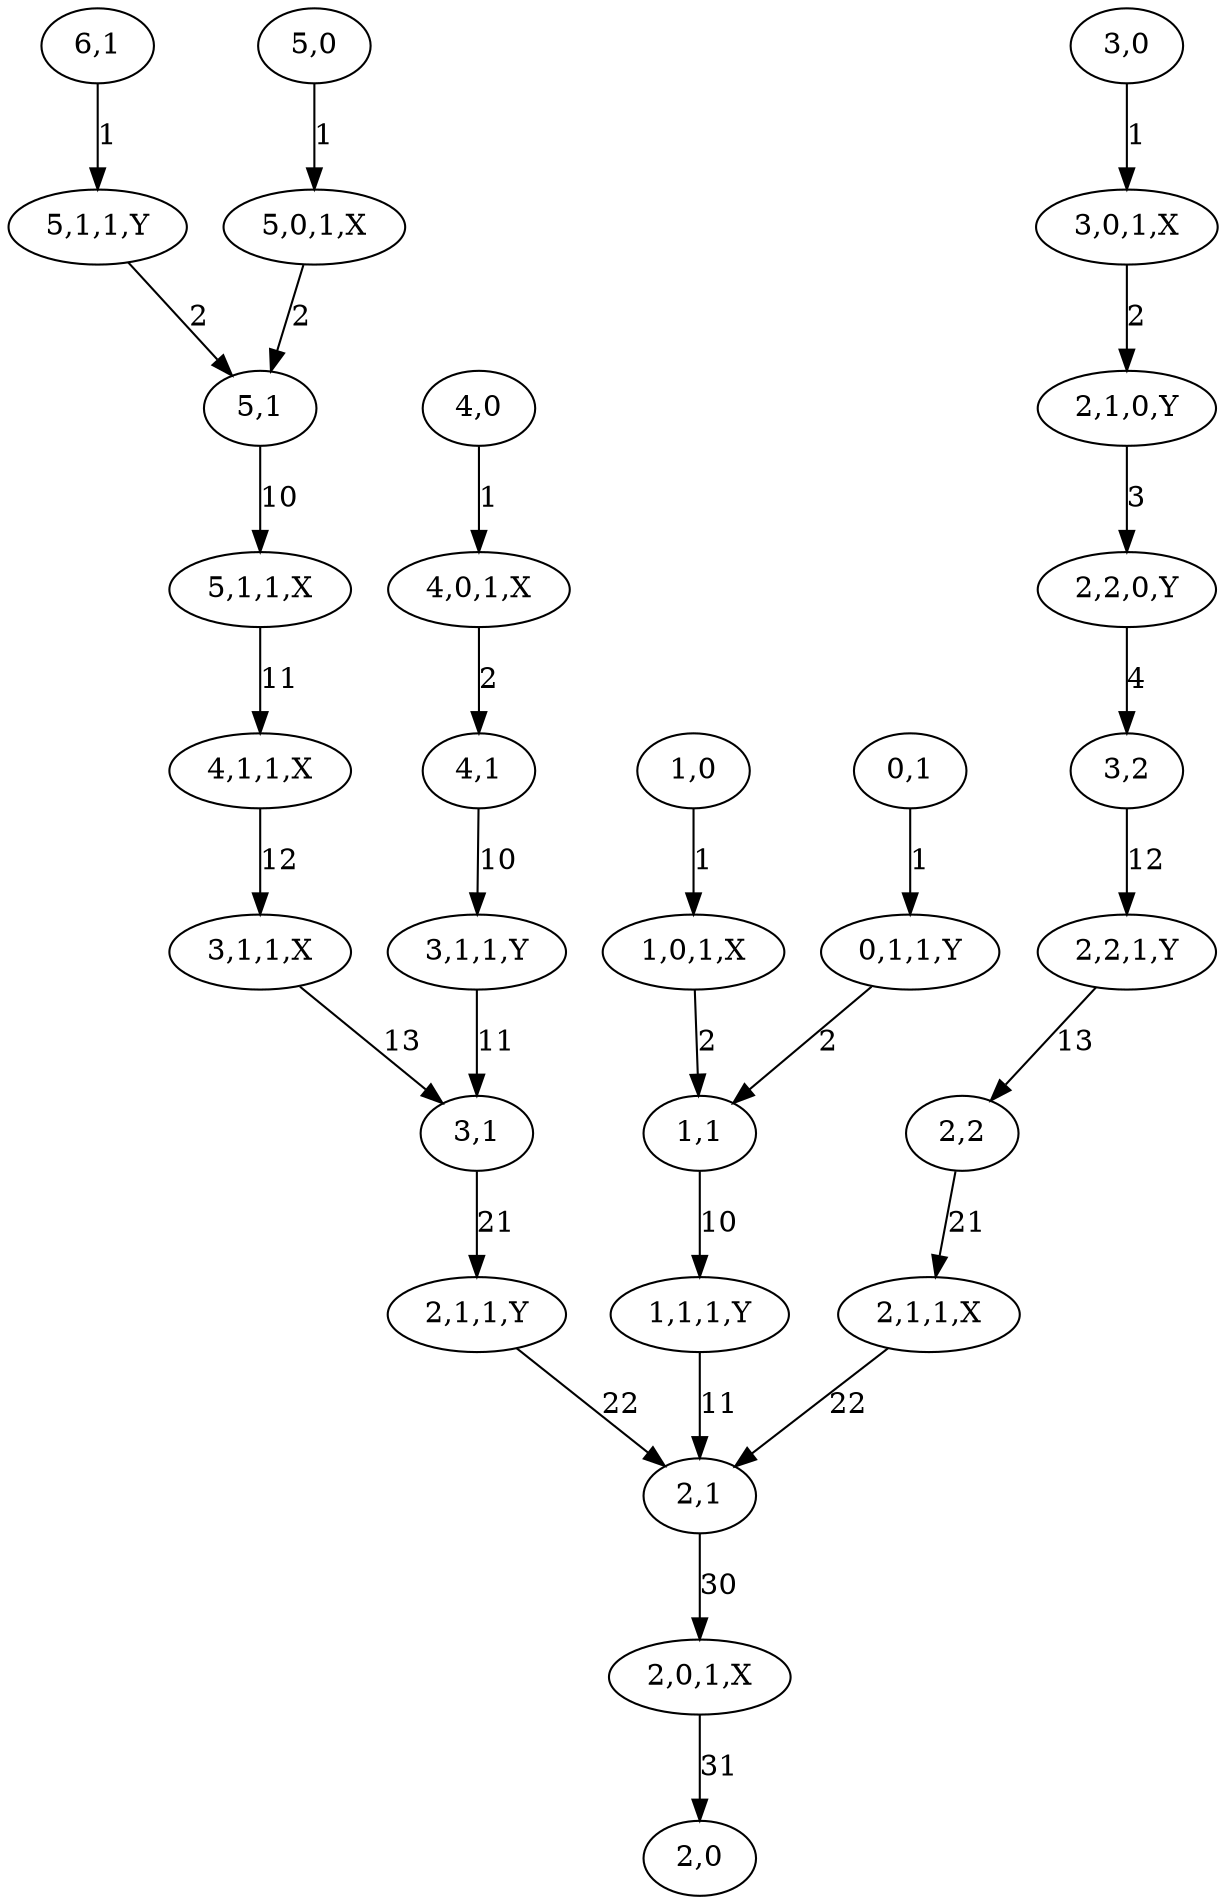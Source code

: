 digraph graphname {
"2,2,1,Y" [nodetype=route];
"0,1" [nodetype=logic];
"1,0,1,X" [nodetype=route];
"1,0" [nodetype=logic];
"1,1" [nodetype=logic];
"6,1" [nodetype=logic];
"2,1" [nodetype=logic];
"2,0" [nodetype=logic];
"2,2" [nodetype=logic];
"2,0,1,X" [nodetype=route];
"4,1" [nodetype=logic];
"4,0" [nodetype=logic];
"4,0,1,X" [nodetype=route];
"5,0" [nodetype=logic];
"5,1" [nodetype=logic];
"3,0" [nodetype=logic];
"3,1" [nodetype=logic];
"3,2" [nodetype=logic];
"2,2,0,Y" [nodetype=route];
"5,1,1,X" [nodetype=route];
"5,1,1,Y" [nodetype=route];
"2,1,1,Y" [nodetype=route];
"2,1,1,X" [nodetype=route];
"5,0,1,X" [nodetype=route];
"3,0,1,X" [nodetype=route];
"1,1,1,Y" [nodetype=route];
"0,1,1,Y" [nodetype=route];
"2,1,0,Y" [nodetype=route];
"3,1,1,X" [nodetype=route];
"3,1,1,Y" [nodetype=route];
"4,1,1,X" [nodetype=route];
"2,2,1,Y" -> "2,2"  [label=13];
"0,1" -> "0,1,1,Y"  [label=1];
"1,0,1,X" -> "1,1"  [label=2];
"1,0" -> "1,0,1,X"  [label=1];
"1,1" -> "1,1,1,Y"  [label=10];
"6,1" -> "5,1,1,Y"  [label=1];
"2,1" -> "2,0,1,X"  [label=30];
"2,2" -> "2,1,1,X"  [label=21];
"2,0,1,X" -> "2,0"  [label=31];
"4,1" -> "3,1,1,Y"  [label=10];
"4,0" -> "4,0,1,X"  [label=1];
"4,0,1,X" -> "4,1"  [label=2];
"5,0" -> "5,0,1,X"  [label=1];
"5,1" -> "5,1,1,X"  [label=10];
"3,0" -> "3,0,1,X"  [label=1];
"3,1" -> "2,1,1,Y"  [label=21];
"3,2" -> "2,2,1,Y"  [label=12];
"2,2,0,Y" -> "3,2"  [label=4];
"5,1,1,X" -> "4,1,1,X"  [label=11];
"5,1,1,Y" -> "5,1"  [label=2];
"2,1,1,Y" -> "2,1"  [label=22];
"2,1,1,X" -> "2,1"  [label=22];
"5,0,1,X" -> "5,1"  [label=2];
"3,0,1,X" -> "2,1,0,Y"  [label=2];
"1,1,1,Y" -> "2,1"  [label=11];
"0,1,1,Y" -> "1,1"  [label=2];
"2,1,0,Y" -> "2,2,0,Y"  [label=3];
"3,1,1,X" -> "3,1"  [label=13];
"3,1,1,Y" -> "3,1"  [label=11];
"4,1,1,X" -> "3,1,1,X"  [label=12];
}
